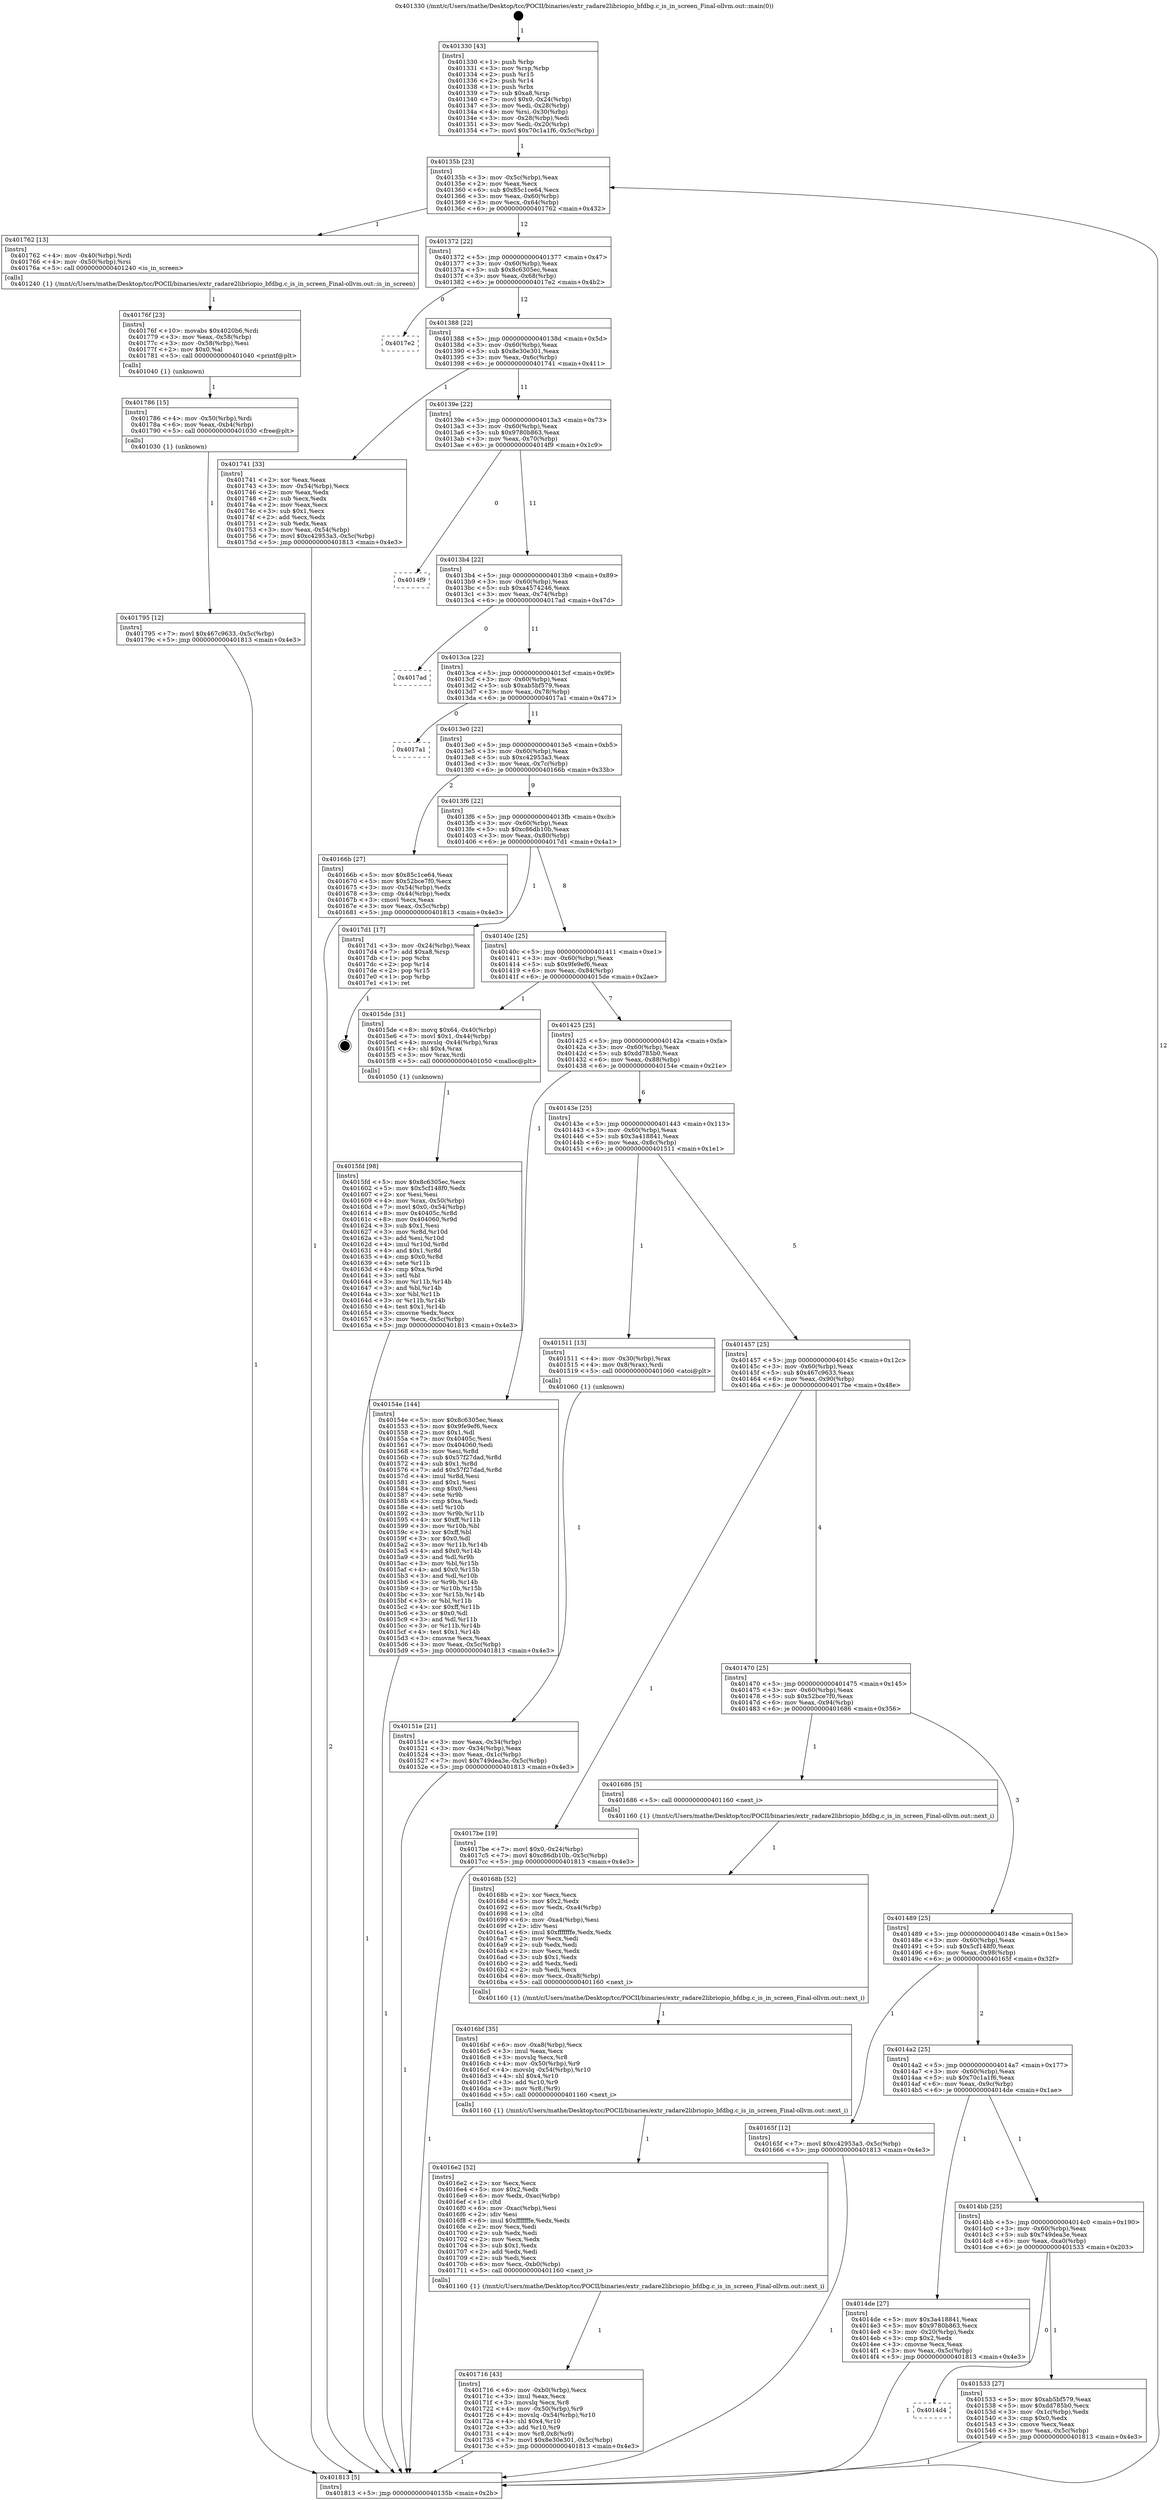 digraph "0x401330" {
  label = "0x401330 (/mnt/c/Users/mathe/Desktop/tcc/POCII/binaries/extr_radare2libriopio_bfdbg.c_is_in_screen_Final-ollvm.out::main(0))"
  labelloc = "t"
  node[shape=record]

  Entry [label="",width=0.3,height=0.3,shape=circle,fillcolor=black,style=filled]
  "0x40135b" [label="{
     0x40135b [23]\l
     | [instrs]\l
     &nbsp;&nbsp;0x40135b \<+3\>: mov -0x5c(%rbp),%eax\l
     &nbsp;&nbsp;0x40135e \<+2\>: mov %eax,%ecx\l
     &nbsp;&nbsp;0x401360 \<+6\>: sub $0x85c1ce64,%ecx\l
     &nbsp;&nbsp;0x401366 \<+3\>: mov %eax,-0x60(%rbp)\l
     &nbsp;&nbsp;0x401369 \<+3\>: mov %ecx,-0x64(%rbp)\l
     &nbsp;&nbsp;0x40136c \<+6\>: je 0000000000401762 \<main+0x432\>\l
  }"]
  "0x401762" [label="{
     0x401762 [13]\l
     | [instrs]\l
     &nbsp;&nbsp;0x401762 \<+4\>: mov -0x40(%rbp),%rdi\l
     &nbsp;&nbsp;0x401766 \<+4\>: mov -0x50(%rbp),%rsi\l
     &nbsp;&nbsp;0x40176a \<+5\>: call 0000000000401240 \<is_in_screen\>\l
     | [calls]\l
     &nbsp;&nbsp;0x401240 \{1\} (/mnt/c/Users/mathe/Desktop/tcc/POCII/binaries/extr_radare2libriopio_bfdbg.c_is_in_screen_Final-ollvm.out::is_in_screen)\l
  }"]
  "0x401372" [label="{
     0x401372 [22]\l
     | [instrs]\l
     &nbsp;&nbsp;0x401372 \<+5\>: jmp 0000000000401377 \<main+0x47\>\l
     &nbsp;&nbsp;0x401377 \<+3\>: mov -0x60(%rbp),%eax\l
     &nbsp;&nbsp;0x40137a \<+5\>: sub $0x8c6305ec,%eax\l
     &nbsp;&nbsp;0x40137f \<+3\>: mov %eax,-0x68(%rbp)\l
     &nbsp;&nbsp;0x401382 \<+6\>: je 00000000004017e2 \<main+0x4b2\>\l
  }"]
  Exit [label="",width=0.3,height=0.3,shape=circle,fillcolor=black,style=filled,peripheries=2]
  "0x4017e2" [label="{
     0x4017e2\l
  }", style=dashed]
  "0x401388" [label="{
     0x401388 [22]\l
     | [instrs]\l
     &nbsp;&nbsp;0x401388 \<+5\>: jmp 000000000040138d \<main+0x5d\>\l
     &nbsp;&nbsp;0x40138d \<+3\>: mov -0x60(%rbp),%eax\l
     &nbsp;&nbsp;0x401390 \<+5\>: sub $0x8e30e301,%eax\l
     &nbsp;&nbsp;0x401395 \<+3\>: mov %eax,-0x6c(%rbp)\l
     &nbsp;&nbsp;0x401398 \<+6\>: je 0000000000401741 \<main+0x411\>\l
  }"]
  "0x401795" [label="{
     0x401795 [12]\l
     | [instrs]\l
     &nbsp;&nbsp;0x401795 \<+7\>: movl $0x467c9633,-0x5c(%rbp)\l
     &nbsp;&nbsp;0x40179c \<+5\>: jmp 0000000000401813 \<main+0x4e3\>\l
  }"]
  "0x401741" [label="{
     0x401741 [33]\l
     | [instrs]\l
     &nbsp;&nbsp;0x401741 \<+2\>: xor %eax,%eax\l
     &nbsp;&nbsp;0x401743 \<+3\>: mov -0x54(%rbp),%ecx\l
     &nbsp;&nbsp;0x401746 \<+2\>: mov %eax,%edx\l
     &nbsp;&nbsp;0x401748 \<+2\>: sub %ecx,%edx\l
     &nbsp;&nbsp;0x40174a \<+2\>: mov %eax,%ecx\l
     &nbsp;&nbsp;0x40174c \<+3\>: sub $0x1,%ecx\l
     &nbsp;&nbsp;0x40174f \<+2\>: add %ecx,%edx\l
     &nbsp;&nbsp;0x401751 \<+2\>: sub %edx,%eax\l
     &nbsp;&nbsp;0x401753 \<+3\>: mov %eax,-0x54(%rbp)\l
     &nbsp;&nbsp;0x401756 \<+7\>: movl $0xc42953a3,-0x5c(%rbp)\l
     &nbsp;&nbsp;0x40175d \<+5\>: jmp 0000000000401813 \<main+0x4e3\>\l
  }"]
  "0x40139e" [label="{
     0x40139e [22]\l
     | [instrs]\l
     &nbsp;&nbsp;0x40139e \<+5\>: jmp 00000000004013a3 \<main+0x73\>\l
     &nbsp;&nbsp;0x4013a3 \<+3\>: mov -0x60(%rbp),%eax\l
     &nbsp;&nbsp;0x4013a6 \<+5\>: sub $0x9780b863,%eax\l
     &nbsp;&nbsp;0x4013ab \<+3\>: mov %eax,-0x70(%rbp)\l
     &nbsp;&nbsp;0x4013ae \<+6\>: je 00000000004014f9 \<main+0x1c9\>\l
  }"]
  "0x401786" [label="{
     0x401786 [15]\l
     | [instrs]\l
     &nbsp;&nbsp;0x401786 \<+4\>: mov -0x50(%rbp),%rdi\l
     &nbsp;&nbsp;0x40178a \<+6\>: mov %eax,-0xb4(%rbp)\l
     &nbsp;&nbsp;0x401790 \<+5\>: call 0000000000401030 \<free@plt\>\l
     | [calls]\l
     &nbsp;&nbsp;0x401030 \{1\} (unknown)\l
  }"]
  "0x4014f9" [label="{
     0x4014f9\l
  }", style=dashed]
  "0x4013b4" [label="{
     0x4013b4 [22]\l
     | [instrs]\l
     &nbsp;&nbsp;0x4013b4 \<+5\>: jmp 00000000004013b9 \<main+0x89\>\l
     &nbsp;&nbsp;0x4013b9 \<+3\>: mov -0x60(%rbp),%eax\l
     &nbsp;&nbsp;0x4013bc \<+5\>: sub $0xa4574246,%eax\l
     &nbsp;&nbsp;0x4013c1 \<+3\>: mov %eax,-0x74(%rbp)\l
     &nbsp;&nbsp;0x4013c4 \<+6\>: je 00000000004017ad \<main+0x47d\>\l
  }"]
  "0x40176f" [label="{
     0x40176f [23]\l
     | [instrs]\l
     &nbsp;&nbsp;0x40176f \<+10\>: movabs $0x4020b6,%rdi\l
     &nbsp;&nbsp;0x401779 \<+3\>: mov %eax,-0x58(%rbp)\l
     &nbsp;&nbsp;0x40177c \<+3\>: mov -0x58(%rbp),%esi\l
     &nbsp;&nbsp;0x40177f \<+2\>: mov $0x0,%al\l
     &nbsp;&nbsp;0x401781 \<+5\>: call 0000000000401040 \<printf@plt\>\l
     | [calls]\l
     &nbsp;&nbsp;0x401040 \{1\} (unknown)\l
  }"]
  "0x4017ad" [label="{
     0x4017ad\l
  }", style=dashed]
  "0x4013ca" [label="{
     0x4013ca [22]\l
     | [instrs]\l
     &nbsp;&nbsp;0x4013ca \<+5\>: jmp 00000000004013cf \<main+0x9f\>\l
     &nbsp;&nbsp;0x4013cf \<+3\>: mov -0x60(%rbp),%eax\l
     &nbsp;&nbsp;0x4013d2 \<+5\>: sub $0xab5bf579,%eax\l
     &nbsp;&nbsp;0x4013d7 \<+3\>: mov %eax,-0x78(%rbp)\l
     &nbsp;&nbsp;0x4013da \<+6\>: je 00000000004017a1 \<main+0x471\>\l
  }"]
  "0x401716" [label="{
     0x401716 [43]\l
     | [instrs]\l
     &nbsp;&nbsp;0x401716 \<+6\>: mov -0xb0(%rbp),%ecx\l
     &nbsp;&nbsp;0x40171c \<+3\>: imul %eax,%ecx\l
     &nbsp;&nbsp;0x40171f \<+3\>: movslq %ecx,%r8\l
     &nbsp;&nbsp;0x401722 \<+4\>: mov -0x50(%rbp),%r9\l
     &nbsp;&nbsp;0x401726 \<+4\>: movslq -0x54(%rbp),%r10\l
     &nbsp;&nbsp;0x40172a \<+4\>: shl $0x4,%r10\l
     &nbsp;&nbsp;0x40172e \<+3\>: add %r10,%r9\l
     &nbsp;&nbsp;0x401731 \<+4\>: mov %r8,0x8(%r9)\l
     &nbsp;&nbsp;0x401735 \<+7\>: movl $0x8e30e301,-0x5c(%rbp)\l
     &nbsp;&nbsp;0x40173c \<+5\>: jmp 0000000000401813 \<main+0x4e3\>\l
  }"]
  "0x4017a1" [label="{
     0x4017a1\l
  }", style=dashed]
  "0x4013e0" [label="{
     0x4013e0 [22]\l
     | [instrs]\l
     &nbsp;&nbsp;0x4013e0 \<+5\>: jmp 00000000004013e5 \<main+0xb5\>\l
     &nbsp;&nbsp;0x4013e5 \<+3\>: mov -0x60(%rbp),%eax\l
     &nbsp;&nbsp;0x4013e8 \<+5\>: sub $0xc42953a3,%eax\l
     &nbsp;&nbsp;0x4013ed \<+3\>: mov %eax,-0x7c(%rbp)\l
     &nbsp;&nbsp;0x4013f0 \<+6\>: je 000000000040166b \<main+0x33b\>\l
  }"]
  "0x4016e2" [label="{
     0x4016e2 [52]\l
     | [instrs]\l
     &nbsp;&nbsp;0x4016e2 \<+2\>: xor %ecx,%ecx\l
     &nbsp;&nbsp;0x4016e4 \<+5\>: mov $0x2,%edx\l
     &nbsp;&nbsp;0x4016e9 \<+6\>: mov %edx,-0xac(%rbp)\l
     &nbsp;&nbsp;0x4016ef \<+1\>: cltd\l
     &nbsp;&nbsp;0x4016f0 \<+6\>: mov -0xac(%rbp),%esi\l
     &nbsp;&nbsp;0x4016f6 \<+2\>: idiv %esi\l
     &nbsp;&nbsp;0x4016f8 \<+6\>: imul $0xfffffffe,%edx,%edx\l
     &nbsp;&nbsp;0x4016fe \<+2\>: mov %ecx,%edi\l
     &nbsp;&nbsp;0x401700 \<+2\>: sub %edx,%edi\l
     &nbsp;&nbsp;0x401702 \<+2\>: mov %ecx,%edx\l
     &nbsp;&nbsp;0x401704 \<+3\>: sub $0x1,%edx\l
     &nbsp;&nbsp;0x401707 \<+2\>: add %edx,%edi\l
     &nbsp;&nbsp;0x401709 \<+2\>: sub %edi,%ecx\l
     &nbsp;&nbsp;0x40170b \<+6\>: mov %ecx,-0xb0(%rbp)\l
     &nbsp;&nbsp;0x401711 \<+5\>: call 0000000000401160 \<next_i\>\l
     | [calls]\l
     &nbsp;&nbsp;0x401160 \{1\} (/mnt/c/Users/mathe/Desktop/tcc/POCII/binaries/extr_radare2libriopio_bfdbg.c_is_in_screen_Final-ollvm.out::next_i)\l
  }"]
  "0x40166b" [label="{
     0x40166b [27]\l
     | [instrs]\l
     &nbsp;&nbsp;0x40166b \<+5\>: mov $0x85c1ce64,%eax\l
     &nbsp;&nbsp;0x401670 \<+5\>: mov $0x52bce7f0,%ecx\l
     &nbsp;&nbsp;0x401675 \<+3\>: mov -0x54(%rbp),%edx\l
     &nbsp;&nbsp;0x401678 \<+3\>: cmp -0x44(%rbp),%edx\l
     &nbsp;&nbsp;0x40167b \<+3\>: cmovl %ecx,%eax\l
     &nbsp;&nbsp;0x40167e \<+3\>: mov %eax,-0x5c(%rbp)\l
     &nbsp;&nbsp;0x401681 \<+5\>: jmp 0000000000401813 \<main+0x4e3\>\l
  }"]
  "0x4013f6" [label="{
     0x4013f6 [22]\l
     | [instrs]\l
     &nbsp;&nbsp;0x4013f6 \<+5\>: jmp 00000000004013fb \<main+0xcb\>\l
     &nbsp;&nbsp;0x4013fb \<+3\>: mov -0x60(%rbp),%eax\l
     &nbsp;&nbsp;0x4013fe \<+5\>: sub $0xc86db10b,%eax\l
     &nbsp;&nbsp;0x401403 \<+3\>: mov %eax,-0x80(%rbp)\l
     &nbsp;&nbsp;0x401406 \<+6\>: je 00000000004017d1 \<main+0x4a1\>\l
  }"]
  "0x4016bf" [label="{
     0x4016bf [35]\l
     | [instrs]\l
     &nbsp;&nbsp;0x4016bf \<+6\>: mov -0xa8(%rbp),%ecx\l
     &nbsp;&nbsp;0x4016c5 \<+3\>: imul %eax,%ecx\l
     &nbsp;&nbsp;0x4016c8 \<+3\>: movslq %ecx,%r8\l
     &nbsp;&nbsp;0x4016cb \<+4\>: mov -0x50(%rbp),%r9\l
     &nbsp;&nbsp;0x4016cf \<+4\>: movslq -0x54(%rbp),%r10\l
     &nbsp;&nbsp;0x4016d3 \<+4\>: shl $0x4,%r10\l
     &nbsp;&nbsp;0x4016d7 \<+3\>: add %r10,%r9\l
     &nbsp;&nbsp;0x4016da \<+3\>: mov %r8,(%r9)\l
     &nbsp;&nbsp;0x4016dd \<+5\>: call 0000000000401160 \<next_i\>\l
     | [calls]\l
     &nbsp;&nbsp;0x401160 \{1\} (/mnt/c/Users/mathe/Desktop/tcc/POCII/binaries/extr_radare2libriopio_bfdbg.c_is_in_screen_Final-ollvm.out::next_i)\l
  }"]
  "0x4017d1" [label="{
     0x4017d1 [17]\l
     | [instrs]\l
     &nbsp;&nbsp;0x4017d1 \<+3\>: mov -0x24(%rbp),%eax\l
     &nbsp;&nbsp;0x4017d4 \<+7\>: add $0xa8,%rsp\l
     &nbsp;&nbsp;0x4017db \<+1\>: pop %rbx\l
     &nbsp;&nbsp;0x4017dc \<+2\>: pop %r14\l
     &nbsp;&nbsp;0x4017de \<+2\>: pop %r15\l
     &nbsp;&nbsp;0x4017e0 \<+1\>: pop %rbp\l
     &nbsp;&nbsp;0x4017e1 \<+1\>: ret\l
  }"]
  "0x40140c" [label="{
     0x40140c [25]\l
     | [instrs]\l
     &nbsp;&nbsp;0x40140c \<+5\>: jmp 0000000000401411 \<main+0xe1\>\l
     &nbsp;&nbsp;0x401411 \<+3\>: mov -0x60(%rbp),%eax\l
     &nbsp;&nbsp;0x401414 \<+5\>: sub $0x9fe9ef6,%eax\l
     &nbsp;&nbsp;0x401419 \<+6\>: mov %eax,-0x84(%rbp)\l
     &nbsp;&nbsp;0x40141f \<+6\>: je 00000000004015de \<main+0x2ae\>\l
  }"]
  "0x40168b" [label="{
     0x40168b [52]\l
     | [instrs]\l
     &nbsp;&nbsp;0x40168b \<+2\>: xor %ecx,%ecx\l
     &nbsp;&nbsp;0x40168d \<+5\>: mov $0x2,%edx\l
     &nbsp;&nbsp;0x401692 \<+6\>: mov %edx,-0xa4(%rbp)\l
     &nbsp;&nbsp;0x401698 \<+1\>: cltd\l
     &nbsp;&nbsp;0x401699 \<+6\>: mov -0xa4(%rbp),%esi\l
     &nbsp;&nbsp;0x40169f \<+2\>: idiv %esi\l
     &nbsp;&nbsp;0x4016a1 \<+6\>: imul $0xfffffffe,%edx,%edx\l
     &nbsp;&nbsp;0x4016a7 \<+2\>: mov %ecx,%edi\l
     &nbsp;&nbsp;0x4016a9 \<+2\>: sub %edx,%edi\l
     &nbsp;&nbsp;0x4016ab \<+2\>: mov %ecx,%edx\l
     &nbsp;&nbsp;0x4016ad \<+3\>: sub $0x1,%edx\l
     &nbsp;&nbsp;0x4016b0 \<+2\>: add %edx,%edi\l
     &nbsp;&nbsp;0x4016b2 \<+2\>: sub %edi,%ecx\l
     &nbsp;&nbsp;0x4016b4 \<+6\>: mov %ecx,-0xa8(%rbp)\l
     &nbsp;&nbsp;0x4016ba \<+5\>: call 0000000000401160 \<next_i\>\l
     | [calls]\l
     &nbsp;&nbsp;0x401160 \{1\} (/mnt/c/Users/mathe/Desktop/tcc/POCII/binaries/extr_radare2libriopio_bfdbg.c_is_in_screen_Final-ollvm.out::next_i)\l
  }"]
  "0x4015de" [label="{
     0x4015de [31]\l
     | [instrs]\l
     &nbsp;&nbsp;0x4015de \<+8\>: movq $0x64,-0x40(%rbp)\l
     &nbsp;&nbsp;0x4015e6 \<+7\>: movl $0x1,-0x44(%rbp)\l
     &nbsp;&nbsp;0x4015ed \<+4\>: movslq -0x44(%rbp),%rax\l
     &nbsp;&nbsp;0x4015f1 \<+4\>: shl $0x4,%rax\l
     &nbsp;&nbsp;0x4015f5 \<+3\>: mov %rax,%rdi\l
     &nbsp;&nbsp;0x4015f8 \<+5\>: call 0000000000401050 \<malloc@plt\>\l
     | [calls]\l
     &nbsp;&nbsp;0x401050 \{1\} (unknown)\l
  }"]
  "0x401425" [label="{
     0x401425 [25]\l
     | [instrs]\l
     &nbsp;&nbsp;0x401425 \<+5\>: jmp 000000000040142a \<main+0xfa\>\l
     &nbsp;&nbsp;0x40142a \<+3\>: mov -0x60(%rbp),%eax\l
     &nbsp;&nbsp;0x40142d \<+5\>: sub $0xdd785b0,%eax\l
     &nbsp;&nbsp;0x401432 \<+6\>: mov %eax,-0x88(%rbp)\l
     &nbsp;&nbsp;0x401438 \<+6\>: je 000000000040154e \<main+0x21e\>\l
  }"]
  "0x4015fd" [label="{
     0x4015fd [98]\l
     | [instrs]\l
     &nbsp;&nbsp;0x4015fd \<+5\>: mov $0x8c6305ec,%ecx\l
     &nbsp;&nbsp;0x401602 \<+5\>: mov $0x5cf148f0,%edx\l
     &nbsp;&nbsp;0x401607 \<+2\>: xor %esi,%esi\l
     &nbsp;&nbsp;0x401609 \<+4\>: mov %rax,-0x50(%rbp)\l
     &nbsp;&nbsp;0x40160d \<+7\>: movl $0x0,-0x54(%rbp)\l
     &nbsp;&nbsp;0x401614 \<+8\>: mov 0x40405c,%r8d\l
     &nbsp;&nbsp;0x40161c \<+8\>: mov 0x404060,%r9d\l
     &nbsp;&nbsp;0x401624 \<+3\>: sub $0x1,%esi\l
     &nbsp;&nbsp;0x401627 \<+3\>: mov %r8d,%r10d\l
     &nbsp;&nbsp;0x40162a \<+3\>: add %esi,%r10d\l
     &nbsp;&nbsp;0x40162d \<+4\>: imul %r10d,%r8d\l
     &nbsp;&nbsp;0x401631 \<+4\>: and $0x1,%r8d\l
     &nbsp;&nbsp;0x401635 \<+4\>: cmp $0x0,%r8d\l
     &nbsp;&nbsp;0x401639 \<+4\>: sete %r11b\l
     &nbsp;&nbsp;0x40163d \<+4\>: cmp $0xa,%r9d\l
     &nbsp;&nbsp;0x401641 \<+3\>: setl %bl\l
     &nbsp;&nbsp;0x401644 \<+3\>: mov %r11b,%r14b\l
     &nbsp;&nbsp;0x401647 \<+3\>: and %bl,%r14b\l
     &nbsp;&nbsp;0x40164a \<+3\>: xor %bl,%r11b\l
     &nbsp;&nbsp;0x40164d \<+3\>: or %r11b,%r14b\l
     &nbsp;&nbsp;0x401650 \<+4\>: test $0x1,%r14b\l
     &nbsp;&nbsp;0x401654 \<+3\>: cmovne %edx,%ecx\l
     &nbsp;&nbsp;0x401657 \<+3\>: mov %ecx,-0x5c(%rbp)\l
     &nbsp;&nbsp;0x40165a \<+5\>: jmp 0000000000401813 \<main+0x4e3\>\l
  }"]
  "0x40154e" [label="{
     0x40154e [144]\l
     | [instrs]\l
     &nbsp;&nbsp;0x40154e \<+5\>: mov $0x8c6305ec,%eax\l
     &nbsp;&nbsp;0x401553 \<+5\>: mov $0x9fe9ef6,%ecx\l
     &nbsp;&nbsp;0x401558 \<+2\>: mov $0x1,%dl\l
     &nbsp;&nbsp;0x40155a \<+7\>: mov 0x40405c,%esi\l
     &nbsp;&nbsp;0x401561 \<+7\>: mov 0x404060,%edi\l
     &nbsp;&nbsp;0x401568 \<+3\>: mov %esi,%r8d\l
     &nbsp;&nbsp;0x40156b \<+7\>: sub $0x57f27dad,%r8d\l
     &nbsp;&nbsp;0x401572 \<+4\>: sub $0x1,%r8d\l
     &nbsp;&nbsp;0x401576 \<+7\>: add $0x57f27dad,%r8d\l
     &nbsp;&nbsp;0x40157d \<+4\>: imul %r8d,%esi\l
     &nbsp;&nbsp;0x401581 \<+3\>: and $0x1,%esi\l
     &nbsp;&nbsp;0x401584 \<+3\>: cmp $0x0,%esi\l
     &nbsp;&nbsp;0x401587 \<+4\>: sete %r9b\l
     &nbsp;&nbsp;0x40158b \<+3\>: cmp $0xa,%edi\l
     &nbsp;&nbsp;0x40158e \<+4\>: setl %r10b\l
     &nbsp;&nbsp;0x401592 \<+3\>: mov %r9b,%r11b\l
     &nbsp;&nbsp;0x401595 \<+4\>: xor $0xff,%r11b\l
     &nbsp;&nbsp;0x401599 \<+3\>: mov %r10b,%bl\l
     &nbsp;&nbsp;0x40159c \<+3\>: xor $0xff,%bl\l
     &nbsp;&nbsp;0x40159f \<+3\>: xor $0x0,%dl\l
     &nbsp;&nbsp;0x4015a2 \<+3\>: mov %r11b,%r14b\l
     &nbsp;&nbsp;0x4015a5 \<+4\>: and $0x0,%r14b\l
     &nbsp;&nbsp;0x4015a9 \<+3\>: and %dl,%r9b\l
     &nbsp;&nbsp;0x4015ac \<+3\>: mov %bl,%r15b\l
     &nbsp;&nbsp;0x4015af \<+4\>: and $0x0,%r15b\l
     &nbsp;&nbsp;0x4015b3 \<+3\>: and %dl,%r10b\l
     &nbsp;&nbsp;0x4015b6 \<+3\>: or %r9b,%r14b\l
     &nbsp;&nbsp;0x4015b9 \<+3\>: or %r10b,%r15b\l
     &nbsp;&nbsp;0x4015bc \<+3\>: xor %r15b,%r14b\l
     &nbsp;&nbsp;0x4015bf \<+3\>: or %bl,%r11b\l
     &nbsp;&nbsp;0x4015c2 \<+4\>: xor $0xff,%r11b\l
     &nbsp;&nbsp;0x4015c6 \<+3\>: or $0x0,%dl\l
     &nbsp;&nbsp;0x4015c9 \<+3\>: and %dl,%r11b\l
     &nbsp;&nbsp;0x4015cc \<+3\>: or %r11b,%r14b\l
     &nbsp;&nbsp;0x4015cf \<+4\>: test $0x1,%r14b\l
     &nbsp;&nbsp;0x4015d3 \<+3\>: cmovne %ecx,%eax\l
     &nbsp;&nbsp;0x4015d6 \<+3\>: mov %eax,-0x5c(%rbp)\l
     &nbsp;&nbsp;0x4015d9 \<+5\>: jmp 0000000000401813 \<main+0x4e3\>\l
  }"]
  "0x40143e" [label="{
     0x40143e [25]\l
     | [instrs]\l
     &nbsp;&nbsp;0x40143e \<+5\>: jmp 0000000000401443 \<main+0x113\>\l
     &nbsp;&nbsp;0x401443 \<+3\>: mov -0x60(%rbp),%eax\l
     &nbsp;&nbsp;0x401446 \<+5\>: sub $0x3a418841,%eax\l
     &nbsp;&nbsp;0x40144b \<+6\>: mov %eax,-0x8c(%rbp)\l
     &nbsp;&nbsp;0x401451 \<+6\>: je 0000000000401511 \<main+0x1e1\>\l
  }"]
  "0x4014d4" [label="{
     0x4014d4\l
  }", style=dashed]
  "0x401511" [label="{
     0x401511 [13]\l
     | [instrs]\l
     &nbsp;&nbsp;0x401511 \<+4\>: mov -0x30(%rbp),%rax\l
     &nbsp;&nbsp;0x401515 \<+4\>: mov 0x8(%rax),%rdi\l
     &nbsp;&nbsp;0x401519 \<+5\>: call 0000000000401060 \<atoi@plt\>\l
     | [calls]\l
     &nbsp;&nbsp;0x401060 \{1\} (unknown)\l
  }"]
  "0x401457" [label="{
     0x401457 [25]\l
     | [instrs]\l
     &nbsp;&nbsp;0x401457 \<+5\>: jmp 000000000040145c \<main+0x12c\>\l
     &nbsp;&nbsp;0x40145c \<+3\>: mov -0x60(%rbp),%eax\l
     &nbsp;&nbsp;0x40145f \<+5\>: sub $0x467c9633,%eax\l
     &nbsp;&nbsp;0x401464 \<+6\>: mov %eax,-0x90(%rbp)\l
     &nbsp;&nbsp;0x40146a \<+6\>: je 00000000004017be \<main+0x48e\>\l
  }"]
  "0x401533" [label="{
     0x401533 [27]\l
     | [instrs]\l
     &nbsp;&nbsp;0x401533 \<+5\>: mov $0xab5bf579,%eax\l
     &nbsp;&nbsp;0x401538 \<+5\>: mov $0xdd785b0,%ecx\l
     &nbsp;&nbsp;0x40153d \<+3\>: mov -0x1c(%rbp),%edx\l
     &nbsp;&nbsp;0x401540 \<+3\>: cmp $0x0,%edx\l
     &nbsp;&nbsp;0x401543 \<+3\>: cmove %ecx,%eax\l
     &nbsp;&nbsp;0x401546 \<+3\>: mov %eax,-0x5c(%rbp)\l
     &nbsp;&nbsp;0x401549 \<+5\>: jmp 0000000000401813 \<main+0x4e3\>\l
  }"]
  "0x4017be" [label="{
     0x4017be [19]\l
     | [instrs]\l
     &nbsp;&nbsp;0x4017be \<+7\>: movl $0x0,-0x24(%rbp)\l
     &nbsp;&nbsp;0x4017c5 \<+7\>: movl $0xc86db10b,-0x5c(%rbp)\l
     &nbsp;&nbsp;0x4017cc \<+5\>: jmp 0000000000401813 \<main+0x4e3\>\l
  }"]
  "0x401470" [label="{
     0x401470 [25]\l
     | [instrs]\l
     &nbsp;&nbsp;0x401470 \<+5\>: jmp 0000000000401475 \<main+0x145\>\l
     &nbsp;&nbsp;0x401475 \<+3\>: mov -0x60(%rbp),%eax\l
     &nbsp;&nbsp;0x401478 \<+5\>: sub $0x52bce7f0,%eax\l
     &nbsp;&nbsp;0x40147d \<+6\>: mov %eax,-0x94(%rbp)\l
     &nbsp;&nbsp;0x401483 \<+6\>: je 0000000000401686 \<main+0x356\>\l
  }"]
  "0x40151e" [label="{
     0x40151e [21]\l
     | [instrs]\l
     &nbsp;&nbsp;0x40151e \<+3\>: mov %eax,-0x34(%rbp)\l
     &nbsp;&nbsp;0x401521 \<+3\>: mov -0x34(%rbp),%eax\l
     &nbsp;&nbsp;0x401524 \<+3\>: mov %eax,-0x1c(%rbp)\l
     &nbsp;&nbsp;0x401527 \<+7\>: movl $0x749dea3e,-0x5c(%rbp)\l
     &nbsp;&nbsp;0x40152e \<+5\>: jmp 0000000000401813 \<main+0x4e3\>\l
  }"]
  "0x401686" [label="{
     0x401686 [5]\l
     | [instrs]\l
     &nbsp;&nbsp;0x401686 \<+5\>: call 0000000000401160 \<next_i\>\l
     | [calls]\l
     &nbsp;&nbsp;0x401160 \{1\} (/mnt/c/Users/mathe/Desktop/tcc/POCII/binaries/extr_radare2libriopio_bfdbg.c_is_in_screen_Final-ollvm.out::next_i)\l
  }"]
  "0x401489" [label="{
     0x401489 [25]\l
     | [instrs]\l
     &nbsp;&nbsp;0x401489 \<+5\>: jmp 000000000040148e \<main+0x15e\>\l
     &nbsp;&nbsp;0x40148e \<+3\>: mov -0x60(%rbp),%eax\l
     &nbsp;&nbsp;0x401491 \<+5\>: sub $0x5cf148f0,%eax\l
     &nbsp;&nbsp;0x401496 \<+6\>: mov %eax,-0x98(%rbp)\l
     &nbsp;&nbsp;0x40149c \<+6\>: je 000000000040165f \<main+0x32f\>\l
  }"]
  "0x401330" [label="{
     0x401330 [43]\l
     | [instrs]\l
     &nbsp;&nbsp;0x401330 \<+1\>: push %rbp\l
     &nbsp;&nbsp;0x401331 \<+3\>: mov %rsp,%rbp\l
     &nbsp;&nbsp;0x401334 \<+2\>: push %r15\l
     &nbsp;&nbsp;0x401336 \<+2\>: push %r14\l
     &nbsp;&nbsp;0x401338 \<+1\>: push %rbx\l
     &nbsp;&nbsp;0x401339 \<+7\>: sub $0xa8,%rsp\l
     &nbsp;&nbsp;0x401340 \<+7\>: movl $0x0,-0x24(%rbp)\l
     &nbsp;&nbsp;0x401347 \<+3\>: mov %edi,-0x28(%rbp)\l
     &nbsp;&nbsp;0x40134a \<+4\>: mov %rsi,-0x30(%rbp)\l
     &nbsp;&nbsp;0x40134e \<+3\>: mov -0x28(%rbp),%edi\l
     &nbsp;&nbsp;0x401351 \<+3\>: mov %edi,-0x20(%rbp)\l
     &nbsp;&nbsp;0x401354 \<+7\>: movl $0x70c1a1f6,-0x5c(%rbp)\l
  }"]
  "0x40165f" [label="{
     0x40165f [12]\l
     | [instrs]\l
     &nbsp;&nbsp;0x40165f \<+7\>: movl $0xc42953a3,-0x5c(%rbp)\l
     &nbsp;&nbsp;0x401666 \<+5\>: jmp 0000000000401813 \<main+0x4e3\>\l
  }"]
  "0x4014a2" [label="{
     0x4014a2 [25]\l
     | [instrs]\l
     &nbsp;&nbsp;0x4014a2 \<+5\>: jmp 00000000004014a7 \<main+0x177\>\l
     &nbsp;&nbsp;0x4014a7 \<+3\>: mov -0x60(%rbp),%eax\l
     &nbsp;&nbsp;0x4014aa \<+5\>: sub $0x70c1a1f6,%eax\l
     &nbsp;&nbsp;0x4014af \<+6\>: mov %eax,-0x9c(%rbp)\l
     &nbsp;&nbsp;0x4014b5 \<+6\>: je 00000000004014de \<main+0x1ae\>\l
  }"]
  "0x401813" [label="{
     0x401813 [5]\l
     | [instrs]\l
     &nbsp;&nbsp;0x401813 \<+5\>: jmp 000000000040135b \<main+0x2b\>\l
  }"]
  "0x4014de" [label="{
     0x4014de [27]\l
     | [instrs]\l
     &nbsp;&nbsp;0x4014de \<+5\>: mov $0x3a418841,%eax\l
     &nbsp;&nbsp;0x4014e3 \<+5\>: mov $0x9780b863,%ecx\l
     &nbsp;&nbsp;0x4014e8 \<+3\>: mov -0x20(%rbp),%edx\l
     &nbsp;&nbsp;0x4014eb \<+3\>: cmp $0x2,%edx\l
     &nbsp;&nbsp;0x4014ee \<+3\>: cmovne %ecx,%eax\l
     &nbsp;&nbsp;0x4014f1 \<+3\>: mov %eax,-0x5c(%rbp)\l
     &nbsp;&nbsp;0x4014f4 \<+5\>: jmp 0000000000401813 \<main+0x4e3\>\l
  }"]
  "0x4014bb" [label="{
     0x4014bb [25]\l
     | [instrs]\l
     &nbsp;&nbsp;0x4014bb \<+5\>: jmp 00000000004014c0 \<main+0x190\>\l
     &nbsp;&nbsp;0x4014c0 \<+3\>: mov -0x60(%rbp),%eax\l
     &nbsp;&nbsp;0x4014c3 \<+5\>: sub $0x749dea3e,%eax\l
     &nbsp;&nbsp;0x4014c8 \<+6\>: mov %eax,-0xa0(%rbp)\l
     &nbsp;&nbsp;0x4014ce \<+6\>: je 0000000000401533 \<main+0x203\>\l
  }"]
  Entry -> "0x401330" [label=" 1"]
  "0x40135b" -> "0x401762" [label=" 1"]
  "0x40135b" -> "0x401372" [label=" 12"]
  "0x4017d1" -> Exit [label=" 1"]
  "0x401372" -> "0x4017e2" [label=" 0"]
  "0x401372" -> "0x401388" [label=" 12"]
  "0x4017be" -> "0x401813" [label=" 1"]
  "0x401388" -> "0x401741" [label=" 1"]
  "0x401388" -> "0x40139e" [label=" 11"]
  "0x401795" -> "0x401813" [label=" 1"]
  "0x40139e" -> "0x4014f9" [label=" 0"]
  "0x40139e" -> "0x4013b4" [label=" 11"]
  "0x401786" -> "0x401795" [label=" 1"]
  "0x4013b4" -> "0x4017ad" [label=" 0"]
  "0x4013b4" -> "0x4013ca" [label=" 11"]
  "0x40176f" -> "0x401786" [label=" 1"]
  "0x4013ca" -> "0x4017a1" [label=" 0"]
  "0x4013ca" -> "0x4013e0" [label=" 11"]
  "0x401762" -> "0x40176f" [label=" 1"]
  "0x4013e0" -> "0x40166b" [label=" 2"]
  "0x4013e0" -> "0x4013f6" [label=" 9"]
  "0x401741" -> "0x401813" [label=" 1"]
  "0x4013f6" -> "0x4017d1" [label=" 1"]
  "0x4013f6" -> "0x40140c" [label=" 8"]
  "0x401716" -> "0x401813" [label=" 1"]
  "0x40140c" -> "0x4015de" [label=" 1"]
  "0x40140c" -> "0x401425" [label=" 7"]
  "0x4016e2" -> "0x401716" [label=" 1"]
  "0x401425" -> "0x40154e" [label=" 1"]
  "0x401425" -> "0x40143e" [label=" 6"]
  "0x4016bf" -> "0x4016e2" [label=" 1"]
  "0x40143e" -> "0x401511" [label=" 1"]
  "0x40143e" -> "0x401457" [label=" 5"]
  "0x40168b" -> "0x4016bf" [label=" 1"]
  "0x401457" -> "0x4017be" [label=" 1"]
  "0x401457" -> "0x401470" [label=" 4"]
  "0x401686" -> "0x40168b" [label=" 1"]
  "0x401470" -> "0x401686" [label=" 1"]
  "0x401470" -> "0x401489" [label=" 3"]
  "0x40165f" -> "0x401813" [label=" 1"]
  "0x401489" -> "0x40165f" [label=" 1"]
  "0x401489" -> "0x4014a2" [label=" 2"]
  "0x4015fd" -> "0x401813" [label=" 1"]
  "0x4014a2" -> "0x4014de" [label=" 1"]
  "0x4014a2" -> "0x4014bb" [label=" 1"]
  "0x4014de" -> "0x401813" [label=" 1"]
  "0x401330" -> "0x40135b" [label=" 1"]
  "0x401813" -> "0x40135b" [label=" 12"]
  "0x401511" -> "0x40151e" [label=" 1"]
  "0x40151e" -> "0x401813" [label=" 1"]
  "0x40166b" -> "0x401813" [label=" 2"]
  "0x4014bb" -> "0x401533" [label=" 1"]
  "0x4014bb" -> "0x4014d4" [label=" 0"]
  "0x401533" -> "0x401813" [label=" 1"]
  "0x40154e" -> "0x401813" [label=" 1"]
  "0x4015de" -> "0x4015fd" [label=" 1"]
}
